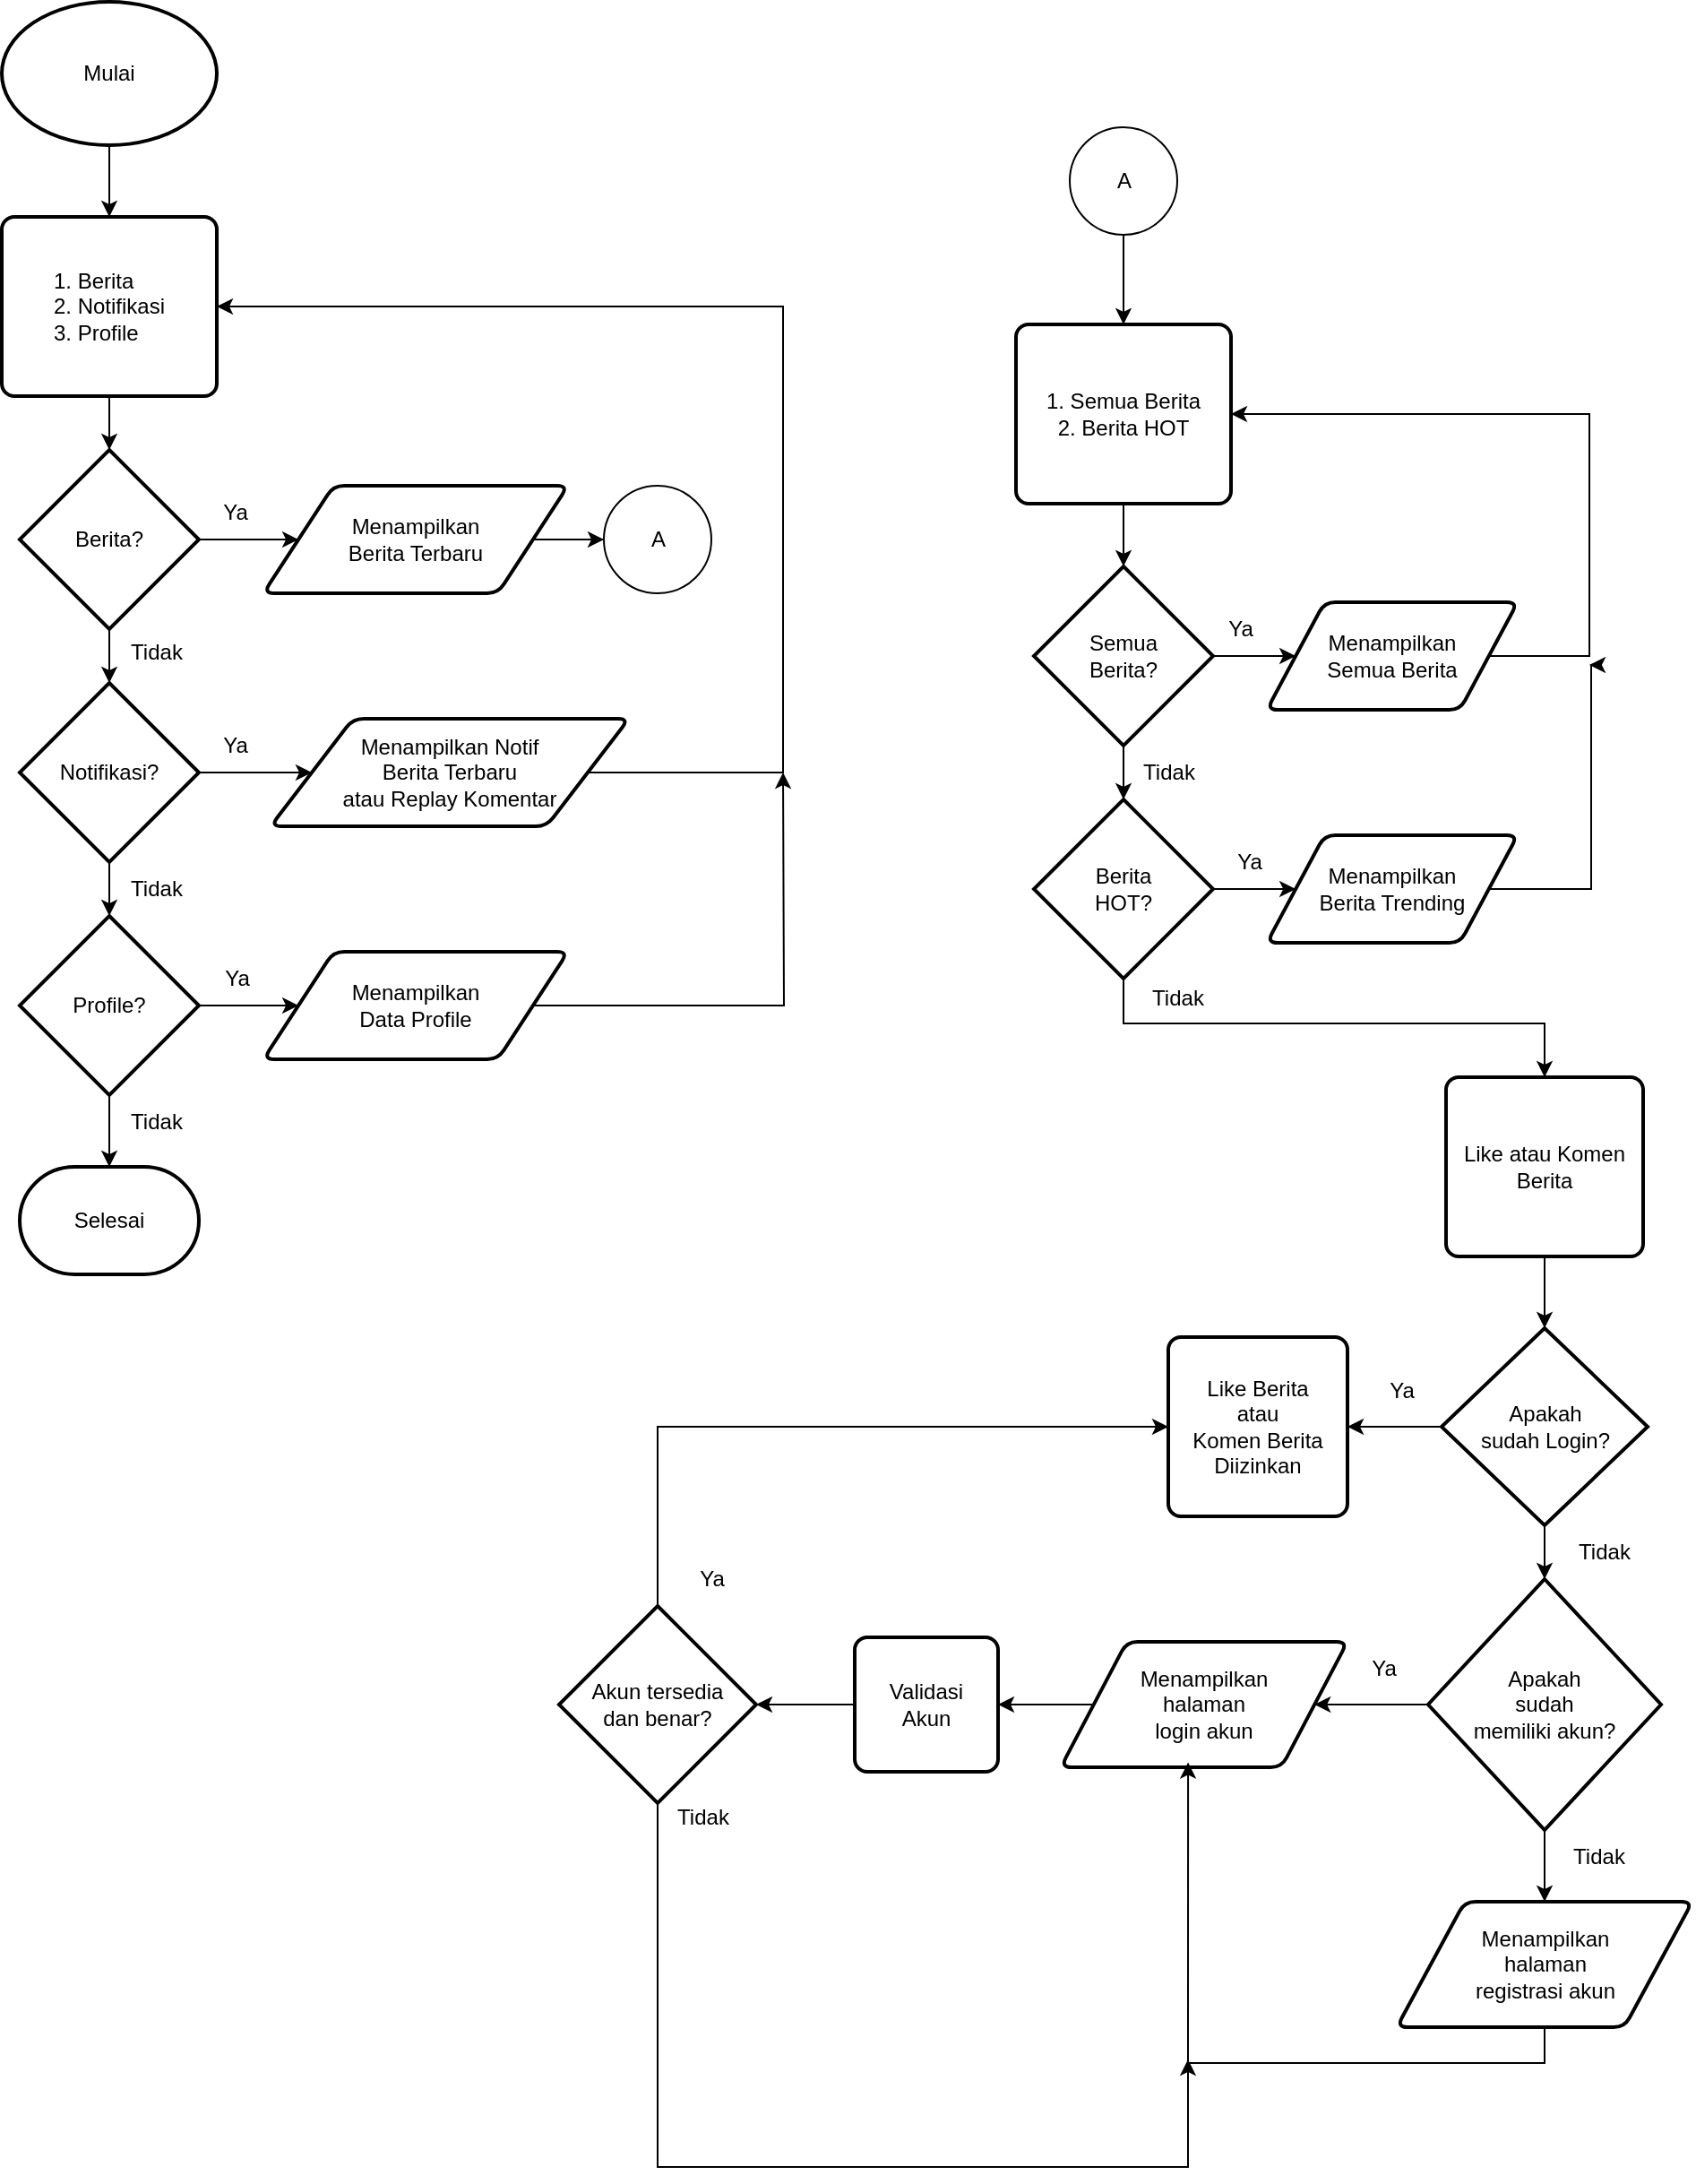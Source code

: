 <mxfile version="24.7.6">
  <diagram name="Page-1" id="mbFG9woGcZm7XtnYN0WP">
    <mxGraphModel dx="2333" dy="1358" grid="1" gridSize="10" guides="1" tooltips="1" connect="1" arrows="1" fold="1" page="1" pageScale="1" pageWidth="1169" pageHeight="1654" math="0" shadow="0">
      <root>
        <mxCell id="0" />
        <mxCell id="1" parent="0" />
        <mxCell id="64xS8vb8ie7VQ3jii2GB-22" value="" style="edgeStyle=orthogonalEdgeStyle;rounded=0;orthogonalLoop=1;jettySize=auto;html=1;" edge="1" parent="1" source="TwmY0cZ2itvJVAKErfoa-1" target="TwmY0cZ2itvJVAKErfoa-4">
          <mxGeometry relative="1" as="geometry" />
        </mxCell>
        <mxCell id="TwmY0cZ2itvJVAKErfoa-1" value="Mulai" style="strokeWidth=2;html=1;shape=mxgraph.flowchart.start_2;whiteSpace=wrap;" parent="1" vertex="1">
          <mxGeometry x="154" y="30" width="120" height="80" as="geometry" />
        </mxCell>
        <mxCell id="64xS8vb8ie7VQ3jii2GB-46" value="" style="edgeStyle=orthogonalEdgeStyle;rounded=0;orthogonalLoop=1;jettySize=auto;html=1;" edge="1" parent="1" source="TwmY0cZ2itvJVAKErfoa-2" target="64xS8vb8ie7VQ3jii2GB-45">
          <mxGeometry relative="1" as="geometry" />
        </mxCell>
        <mxCell id="TwmY0cZ2itvJVAKErfoa-2" value="Menampilkan&lt;div&gt;Berita Terbaru&lt;/div&gt;" style="shape=parallelogram;html=1;strokeWidth=2;perimeter=parallelogramPerimeter;whiteSpace=wrap;rounded=1;arcSize=12;size=0.23;" parent="1" vertex="1">
          <mxGeometry x="300" y="300" width="170" height="60" as="geometry" />
        </mxCell>
        <mxCell id="64xS8vb8ie7VQ3jii2GB-24" value="" style="edgeStyle=orthogonalEdgeStyle;rounded=0;orthogonalLoop=1;jettySize=auto;html=1;" edge="1" parent="1" source="TwmY0cZ2itvJVAKErfoa-4" target="64xS8vb8ie7VQ3jii2GB-23">
          <mxGeometry relative="1" as="geometry" />
        </mxCell>
        <mxCell id="TwmY0cZ2itvJVAKErfoa-4" value="&lt;div style=&quot;text-align: justify;&quot;&gt;1. Berita&lt;/div&gt;&lt;div style=&quot;text-align: justify;&quot;&gt;2. Notifikasi&lt;/div&gt;&lt;div style=&quot;text-align: justify;&quot;&gt;3. Profile&lt;/div&gt;" style="rounded=1;whiteSpace=wrap;html=1;absoluteArcSize=1;arcSize=14;strokeWidth=2;" parent="1" vertex="1">
          <mxGeometry x="154" y="150" width="120" height="100" as="geometry" />
        </mxCell>
        <mxCell id="64xS8vb8ie7VQ3jii2GB-10" value="" style="edgeStyle=orthogonalEdgeStyle;rounded=0;orthogonalLoop=1;jettySize=auto;html=1;" edge="1" parent="1" source="64xS8vb8ie7VQ3jii2GB-5" target="64xS8vb8ie7VQ3jii2GB-8">
          <mxGeometry relative="1" as="geometry" />
        </mxCell>
        <mxCell id="64xS8vb8ie7VQ3jii2GB-13" value="" style="edgeStyle=orthogonalEdgeStyle;rounded=0;orthogonalLoop=1;jettySize=auto;html=1;" edge="1" parent="1" source="64xS8vb8ie7VQ3jii2GB-5" target="64xS8vb8ie7VQ3jii2GB-12">
          <mxGeometry relative="1" as="geometry" />
        </mxCell>
        <mxCell id="64xS8vb8ie7VQ3jii2GB-5" value="Semua&lt;div&gt;Berita?&lt;/div&gt;" style="strokeWidth=2;html=1;shape=mxgraph.flowchart.decision;whiteSpace=wrap;" vertex="1" parent="1">
          <mxGeometry x="730" y="345" width="100" height="100" as="geometry" />
        </mxCell>
        <mxCell id="64xS8vb8ie7VQ3jii2GB-57" style="edgeStyle=orthogonalEdgeStyle;rounded=0;orthogonalLoop=1;jettySize=auto;html=1;exitX=1;exitY=0.5;exitDx=0;exitDy=0;entryX=1;entryY=0.5;entryDx=0;entryDy=0;" edge="1" parent="1" source="64xS8vb8ie7VQ3jii2GB-8" target="64xS8vb8ie7VQ3jii2GB-52">
          <mxGeometry relative="1" as="geometry">
            <Array as="points">
              <mxPoint x="1040" y="395" />
              <mxPoint x="1040" y="260" />
            </Array>
          </mxGeometry>
        </mxCell>
        <mxCell id="64xS8vb8ie7VQ3jii2GB-8" value="Menampilkan&lt;div&gt;Semua Berita&lt;/div&gt;" style="shape=parallelogram;html=1;strokeWidth=2;perimeter=parallelogramPerimeter;whiteSpace=wrap;rounded=1;arcSize=12;size=0.23;" vertex="1" parent="1">
          <mxGeometry x="860" y="365" width="140" height="60" as="geometry" />
        </mxCell>
        <mxCell id="64xS8vb8ie7VQ3jii2GB-11" value="Ya" style="text;html=1;align=center;verticalAlign=middle;resizable=0;points=[];autosize=1;strokeColor=none;fillColor=none;" vertex="1" parent="1">
          <mxGeometry x="825" y="365" width="40" height="30" as="geometry" />
        </mxCell>
        <mxCell id="64xS8vb8ie7VQ3jii2GB-16" value="" style="edgeStyle=orthogonalEdgeStyle;rounded=0;orthogonalLoop=1;jettySize=auto;html=1;" edge="1" parent="1" source="64xS8vb8ie7VQ3jii2GB-12" target="64xS8vb8ie7VQ3jii2GB-15">
          <mxGeometry relative="1" as="geometry" />
        </mxCell>
        <mxCell id="64xS8vb8ie7VQ3jii2GB-59" value="" style="edgeStyle=orthogonalEdgeStyle;rounded=0;orthogonalLoop=1;jettySize=auto;html=1;" edge="1" parent="1" source="64xS8vb8ie7VQ3jii2GB-12" target="64xS8vb8ie7VQ3jii2GB-58">
          <mxGeometry relative="1" as="geometry">
            <Array as="points">
              <mxPoint x="780" y="600" />
              <mxPoint x="1015" y="600" />
            </Array>
          </mxGeometry>
        </mxCell>
        <mxCell id="64xS8vb8ie7VQ3jii2GB-12" value="Berita&lt;div&gt;HOT?&lt;/div&gt;" style="strokeWidth=2;html=1;shape=mxgraph.flowchart.decision;whiteSpace=wrap;" vertex="1" parent="1">
          <mxGeometry x="730" y="475" width="100" height="100" as="geometry" />
        </mxCell>
        <mxCell id="64xS8vb8ie7VQ3jii2GB-14" value="Tidak" style="text;html=1;align=center;verticalAlign=middle;resizable=0;points=[];autosize=1;strokeColor=none;fillColor=none;" vertex="1" parent="1">
          <mxGeometry x="780" y="445" width="50" height="30" as="geometry" />
        </mxCell>
        <mxCell id="64xS8vb8ie7VQ3jii2GB-56" style="edgeStyle=orthogonalEdgeStyle;rounded=0;orthogonalLoop=1;jettySize=auto;html=1;exitX=1;exitY=0.5;exitDx=0;exitDy=0;" edge="1" parent="1" source="64xS8vb8ie7VQ3jii2GB-15">
          <mxGeometry relative="1" as="geometry">
            <mxPoint x="1040" y="400" as="targetPoint" />
            <Array as="points">
              <mxPoint x="1041" y="525" />
              <mxPoint x="1041" y="400" />
            </Array>
          </mxGeometry>
        </mxCell>
        <mxCell id="64xS8vb8ie7VQ3jii2GB-15" value="Menampilkan&lt;div&gt;Berita Trending&lt;/div&gt;" style="shape=parallelogram;html=1;strokeWidth=2;perimeter=parallelogramPerimeter;whiteSpace=wrap;rounded=1;arcSize=12;size=0.23;" vertex="1" parent="1">
          <mxGeometry x="860" y="495" width="140" height="60" as="geometry" />
        </mxCell>
        <mxCell id="64xS8vb8ie7VQ3jii2GB-17" value="Ya" style="text;html=1;align=center;verticalAlign=middle;resizable=0;points=[];autosize=1;strokeColor=none;fillColor=none;" vertex="1" parent="1">
          <mxGeometry x="830" y="495" width="40" height="30" as="geometry" />
        </mxCell>
        <mxCell id="64xS8vb8ie7VQ3jii2GB-25" value="" style="edgeStyle=orthogonalEdgeStyle;rounded=0;orthogonalLoop=1;jettySize=auto;html=1;" edge="1" parent="1" source="64xS8vb8ie7VQ3jii2GB-23" target="TwmY0cZ2itvJVAKErfoa-2">
          <mxGeometry relative="1" as="geometry" />
        </mxCell>
        <mxCell id="64xS8vb8ie7VQ3jii2GB-28" value="" style="edgeStyle=orthogonalEdgeStyle;rounded=0;orthogonalLoop=1;jettySize=auto;html=1;" edge="1" parent="1" source="64xS8vb8ie7VQ3jii2GB-23" target="64xS8vb8ie7VQ3jii2GB-27">
          <mxGeometry relative="1" as="geometry" />
        </mxCell>
        <mxCell id="64xS8vb8ie7VQ3jii2GB-23" value="Berita?" style="strokeWidth=2;html=1;shape=mxgraph.flowchart.decision;whiteSpace=wrap;" vertex="1" parent="1">
          <mxGeometry x="164" y="280" width="100" height="100" as="geometry" />
        </mxCell>
        <mxCell id="64xS8vb8ie7VQ3jii2GB-26" value="Ya" style="text;html=1;align=center;verticalAlign=middle;resizable=0;points=[];autosize=1;strokeColor=none;fillColor=none;" vertex="1" parent="1">
          <mxGeometry x="264" y="300" width="40" height="30" as="geometry" />
        </mxCell>
        <mxCell id="64xS8vb8ie7VQ3jii2GB-33" value="" style="edgeStyle=orthogonalEdgeStyle;rounded=0;orthogonalLoop=1;jettySize=auto;html=1;" edge="1" parent="1" source="64xS8vb8ie7VQ3jii2GB-27" target="64xS8vb8ie7VQ3jii2GB-32">
          <mxGeometry relative="1" as="geometry" />
        </mxCell>
        <mxCell id="64xS8vb8ie7VQ3jii2GB-36" value="" style="edgeStyle=orthogonalEdgeStyle;rounded=0;orthogonalLoop=1;jettySize=auto;html=1;" edge="1" parent="1" source="64xS8vb8ie7VQ3jii2GB-27" target="64xS8vb8ie7VQ3jii2GB-35">
          <mxGeometry relative="1" as="geometry" />
        </mxCell>
        <mxCell id="64xS8vb8ie7VQ3jii2GB-27" value="Notifikasi?" style="strokeWidth=2;html=1;shape=mxgraph.flowchart.decision;whiteSpace=wrap;" vertex="1" parent="1">
          <mxGeometry x="164" y="410" width="100" height="100" as="geometry" />
        </mxCell>
        <mxCell id="64xS8vb8ie7VQ3jii2GB-66" style="edgeStyle=orthogonalEdgeStyle;rounded=0;orthogonalLoop=1;jettySize=auto;html=1;exitX=1;exitY=0.5;exitDx=0;exitDy=0;entryX=1;entryY=0.5;entryDx=0;entryDy=0;" edge="1" parent="1" source="64xS8vb8ie7VQ3jii2GB-32" target="TwmY0cZ2itvJVAKErfoa-4">
          <mxGeometry relative="1" as="geometry">
            <mxPoint x="600" y="190" as="targetPoint" />
            <Array as="points">
              <mxPoint x="590" y="460" />
              <mxPoint x="590" y="200" />
            </Array>
          </mxGeometry>
        </mxCell>
        <mxCell id="64xS8vb8ie7VQ3jii2GB-32" value="Menampilkan Notif&lt;div&gt;Berita Terbaru&lt;/div&gt;&lt;div&gt;atau Replay Komentar&lt;/div&gt;" style="shape=parallelogram;html=1;strokeWidth=2;perimeter=parallelogramPerimeter;whiteSpace=wrap;rounded=1;arcSize=12;size=0.23;" vertex="1" parent="1">
          <mxGeometry x="304" y="430" width="200" height="60" as="geometry" />
        </mxCell>
        <mxCell id="64xS8vb8ie7VQ3jii2GB-34" value="Ya" style="text;html=1;align=center;verticalAlign=middle;resizable=0;points=[];autosize=1;strokeColor=none;fillColor=none;" vertex="1" parent="1">
          <mxGeometry x="264" y="430" width="40" height="30" as="geometry" />
        </mxCell>
        <mxCell id="64xS8vb8ie7VQ3jii2GB-40" value="" style="edgeStyle=orthogonalEdgeStyle;rounded=0;orthogonalLoop=1;jettySize=auto;html=1;" edge="1" parent="1" source="64xS8vb8ie7VQ3jii2GB-35" target="64xS8vb8ie7VQ3jii2GB-39">
          <mxGeometry relative="1" as="geometry" />
        </mxCell>
        <mxCell id="64xS8vb8ie7VQ3jii2GB-43" value="" style="edgeStyle=orthogonalEdgeStyle;rounded=0;orthogonalLoop=1;jettySize=auto;html=1;" edge="1" parent="1" source="64xS8vb8ie7VQ3jii2GB-35" target="64xS8vb8ie7VQ3jii2GB-42">
          <mxGeometry relative="1" as="geometry" />
        </mxCell>
        <mxCell id="64xS8vb8ie7VQ3jii2GB-35" value="Profile?" style="strokeWidth=2;html=1;shape=mxgraph.flowchart.decision;whiteSpace=wrap;" vertex="1" parent="1">
          <mxGeometry x="164" y="540" width="100" height="100" as="geometry" />
        </mxCell>
        <mxCell id="64xS8vb8ie7VQ3jii2GB-37" value="Tidak" style="text;html=1;align=center;verticalAlign=middle;resizable=0;points=[];autosize=1;strokeColor=none;fillColor=none;" vertex="1" parent="1">
          <mxGeometry x="215" y="378" width="50" height="30" as="geometry" />
        </mxCell>
        <mxCell id="64xS8vb8ie7VQ3jii2GB-38" value="Tidak" style="text;html=1;align=center;verticalAlign=middle;resizable=0;points=[];autosize=1;strokeColor=none;fillColor=none;" vertex="1" parent="1">
          <mxGeometry x="215" y="510" width="50" height="30" as="geometry" />
        </mxCell>
        <mxCell id="64xS8vb8ie7VQ3jii2GB-50" value="" style="edgeStyle=orthogonalEdgeStyle;rounded=0;orthogonalLoop=1;jettySize=auto;html=1;" edge="1" parent="1" source="64xS8vb8ie7VQ3jii2GB-39">
          <mxGeometry relative="1" as="geometry">
            <mxPoint x="590" y="460" as="targetPoint" />
          </mxGeometry>
        </mxCell>
        <mxCell id="64xS8vb8ie7VQ3jii2GB-39" value="Menampilkan&lt;div&gt;Data Profile&lt;/div&gt;" style="shape=parallelogram;html=1;strokeWidth=2;perimeter=parallelogramPerimeter;whiteSpace=wrap;rounded=1;arcSize=12;size=0.23;" vertex="1" parent="1">
          <mxGeometry x="300" y="560" width="170" height="60" as="geometry" />
        </mxCell>
        <mxCell id="64xS8vb8ie7VQ3jii2GB-41" value="Ya" style="text;html=1;align=center;verticalAlign=middle;resizable=0;points=[];autosize=1;strokeColor=none;fillColor=none;" vertex="1" parent="1">
          <mxGeometry x="265" y="560" width="40" height="30" as="geometry" />
        </mxCell>
        <mxCell id="64xS8vb8ie7VQ3jii2GB-42" value="Selesai" style="strokeWidth=2;html=1;shape=mxgraph.flowchart.terminator;whiteSpace=wrap;" vertex="1" parent="1">
          <mxGeometry x="164" y="680" width="100" height="60" as="geometry" />
        </mxCell>
        <mxCell id="64xS8vb8ie7VQ3jii2GB-44" value="Tidak" style="text;html=1;align=center;verticalAlign=middle;resizable=0;points=[];autosize=1;strokeColor=none;fillColor=none;" vertex="1" parent="1">
          <mxGeometry x="215" y="640" width="50" height="30" as="geometry" />
        </mxCell>
        <mxCell id="64xS8vb8ie7VQ3jii2GB-45" value="A" style="verticalLabelPosition=middle;verticalAlign=middle;html=1;shape=mxgraph.flowchart.on-page_reference;labelPosition=center;align=center;" vertex="1" parent="1">
          <mxGeometry x="490" y="300" width="60" height="60" as="geometry" />
        </mxCell>
        <mxCell id="64xS8vb8ie7VQ3jii2GB-54" value="" style="edgeStyle=orthogonalEdgeStyle;rounded=0;orthogonalLoop=1;jettySize=auto;html=1;" edge="1" parent="1" source="64xS8vb8ie7VQ3jii2GB-51" target="64xS8vb8ie7VQ3jii2GB-52">
          <mxGeometry relative="1" as="geometry" />
        </mxCell>
        <mxCell id="64xS8vb8ie7VQ3jii2GB-51" value="A" style="verticalLabelPosition=middle;verticalAlign=middle;html=1;shape=mxgraph.flowchart.on-page_reference;labelPosition=center;align=center;" vertex="1" parent="1">
          <mxGeometry x="750" y="100" width="60" height="60" as="geometry" />
        </mxCell>
        <mxCell id="64xS8vb8ie7VQ3jii2GB-55" value="" style="edgeStyle=orthogonalEdgeStyle;rounded=0;orthogonalLoop=1;jettySize=auto;html=1;" edge="1" parent="1" source="64xS8vb8ie7VQ3jii2GB-52" target="64xS8vb8ie7VQ3jii2GB-5">
          <mxGeometry relative="1" as="geometry" />
        </mxCell>
        <mxCell id="64xS8vb8ie7VQ3jii2GB-52" value="1. Semua Berita&lt;div&gt;2. Berita HOT&lt;/div&gt;" style="rounded=1;whiteSpace=wrap;html=1;absoluteArcSize=1;arcSize=14;strokeWidth=2;align=center;" vertex="1" parent="1">
          <mxGeometry x="720" y="210" width="120" height="100" as="geometry" />
        </mxCell>
        <mxCell id="64xS8vb8ie7VQ3jii2GB-86" value="" style="edgeStyle=orthogonalEdgeStyle;rounded=0;orthogonalLoop=1;jettySize=auto;html=1;" edge="1" parent="1" source="64xS8vb8ie7VQ3jii2GB-58" target="64xS8vb8ie7VQ3jii2GB-67">
          <mxGeometry relative="1" as="geometry" />
        </mxCell>
        <mxCell id="64xS8vb8ie7VQ3jii2GB-58" value="Like atau Komen&lt;div&gt;Berita&lt;/div&gt;" style="rounded=1;whiteSpace=wrap;html=1;absoluteArcSize=1;arcSize=14;strokeWidth=2;" vertex="1" parent="1">
          <mxGeometry x="960" y="630" width="110" height="100" as="geometry" />
        </mxCell>
        <mxCell id="64xS8vb8ie7VQ3jii2GB-60" value="Tidak" style="text;html=1;align=center;verticalAlign=middle;resizable=0;points=[];autosize=1;strokeColor=none;fillColor=none;" vertex="1" parent="1">
          <mxGeometry x="785" y="571" width="50" height="30" as="geometry" />
        </mxCell>
        <mxCell id="64xS8vb8ie7VQ3jii2GB-74" value="" style="edgeStyle=orthogonalEdgeStyle;rounded=0;orthogonalLoop=1;jettySize=auto;html=1;" edge="1" parent="1" source="64xS8vb8ie7VQ3jii2GB-67" target="64xS8vb8ie7VQ3jii2GB-73">
          <mxGeometry relative="1" as="geometry" />
        </mxCell>
        <mxCell id="64xS8vb8ie7VQ3jii2GB-87" value="" style="edgeStyle=orthogonalEdgeStyle;rounded=0;orthogonalLoop=1;jettySize=auto;html=1;" edge="1" parent="1" source="64xS8vb8ie7VQ3jii2GB-67" target="64xS8vb8ie7VQ3jii2GB-79">
          <mxGeometry relative="1" as="geometry" />
        </mxCell>
        <mxCell id="64xS8vb8ie7VQ3jii2GB-67" value="Apakah&lt;div&gt;sudah Login?&lt;/div&gt;" style="strokeWidth=2;html=1;shape=mxgraph.flowchart.decision;whiteSpace=wrap;" vertex="1" parent="1">
          <mxGeometry x="957.5" y="770" width="115" height="110" as="geometry" />
        </mxCell>
        <mxCell id="64xS8vb8ie7VQ3jii2GB-73" value="Like Berita&lt;div&gt;atau&lt;/div&gt;&lt;div&gt;Komen Berita&lt;/div&gt;&lt;div&gt;Diizinkan&lt;/div&gt;" style="rounded=1;whiteSpace=wrap;html=1;absoluteArcSize=1;arcSize=14;strokeWidth=2;" vertex="1" parent="1">
          <mxGeometry x="805" y="775" width="100" height="100" as="geometry" />
        </mxCell>
        <mxCell id="64xS8vb8ie7VQ3jii2GB-75" value="Ya" style="text;html=1;align=center;verticalAlign=middle;resizable=0;points=[];autosize=1;strokeColor=none;fillColor=none;" vertex="1" parent="1">
          <mxGeometry x="915" y="790" width="40" height="30" as="geometry" />
        </mxCell>
        <mxCell id="64xS8vb8ie7VQ3jii2GB-84" value="" style="edgeStyle=orthogonalEdgeStyle;rounded=0;orthogonalLoop=1;jettySize=auto;html=1;" edge="1" parent="1" source="64xS8vb8ie7VQ3jii2GB-79" target="64xS8vb8ie7VQ3jii2GB-83">
          <mxGeometry relative="1" as="geometry" />
        </mxCell>
        <mxCell id="64xS8vb8ie7VQ3jii2GB-90" value="" style="edgeStyle=orthogonalEdgeStyle;rounded=0;orthogonalLoop=1;jettySize=auto;html=1;" edge="1" parent="1" source="64xS8vb8ie7VQ3jii2GB-79" target="64xS8vb8ie7VQ3jii2GB-89">
          <mxGeometry relative="1" as="geometry" />
        </mxCell>
        <mxCell id="64xS8vb8ie7VQ3jii2GB-79" value="Apakah&lt;div&gt;sudah&lt;/div&gt;&lt;div&gt;memiliki akun?&lt;/div&gt;" style="strokeWidth=2;html=1;shape=mxgraph.flowchart.decision;whiteSpace=wrap;" vertex="1" parent="1">
          <mxGeometry x="950" y="910" width="130" height="140" as="geometry" />
        </mxCell>
        <mxCell id="64xS8vb8ie7VQ3jii2GB-83" value="Menampilkan&lt;div&gt;halaman&lt;/div&gt;&lt;div&gt;registrasi akun&lt;/div&gt;" style="shape=parallelogram;html=1;strokeWidth=2;perimeter=parallelogramPerimeter;whiteSpace=wrap;rounded=1;arcSize=12;size=0.23;" vertex="1" parent="1">
          <mxGeometry x="932.5" y="1090" width="165" height="70" as="geometry" />
        </mxCell>
        <mxCell id="64xS8vb8ie7VQ3jii2GB-85" value="Tidak" style="text;html=1;align=center;verticalAlign=middle;resizable=0;points=[];autosize=1;strokeColor=none;fillColor=none;" vertex="1" parent="1">
          <mxGeometry x="1020" y="1050" width="50" height="30" as="geometry" />
        </mxCell>
        <mxCell id="64xS8vb8ie7VQ3jii2GB-88" value="Tidak" style="text;html=1;align=center;verticalAlign=middle;resizable=0;points=[];autosize=1;strokeColor=none;fillColor=none;" vertex="1" parent="1">
          <mxGeometry x="1022.5" y="880" width="50" height="30" as="geometry" />
        </mxCell>
        <mxCell id="64xS8vb8ie7VQ3jii2GB-94" value="" style="edgeStyle=orthogonalEdgeStyle;rounded=0;orthogonalLoop=1;jettySize=auto;html=1;" edge="1" parent="1" source="64xS8vb8ie7VQ3jii2GB-89" target="64xS8vb8ie7VQ3jii2GB-93">
          <mxGeometry relative="1" as="geometry" />
        </mxCell>
        <mxCell id="64xS8vb8ie7VQ3jii2GB-89" value="Menampilkan&lt;div&gt;halaman&lt;/div&gt;&lt;div&gt;login akun&lt;/div&gt;" style="shape=parallelogram;html=1;strokeWidth=2;perimeter=parallelogramPerimeter;whiteSpace=wrap;rounded=1;arcSize=12;size=0.23;" vertex="1" parent="1">
          <mxGeometry x="745" y="945" width="160" height="70" as="geometry" />
        </mxCell>
        <mxCell id="64xS8vb8ie7VQ3jii2GB-91" value="Ya" style="text;html=1;align=center;verticalAlign=middle;resizable=0;points=[];autosize=1;strokeColor=none;fillColor=none;" vertex="1" parent="1">
          <mxGeometry x="905" y="945" width="40" height="30" as="geometry" />
        </mxCell>
        <mxCell id="64xS8vb8ie7VQ3jii2GB-92" style="edgeStyle=orthogonalEdgeStyle;rounded=0;orthogonalLoop=1;jettySize=auto;html=1;exitX=0.5;exitY=1;exitDx=0;exitDy=0;entryX=0.444;entryY=0.961;entryDx=0;entryDy=0;entryPerimeter=0;" edge="1" parent="1" source="64xS8vb8ie7VQ3jii2GB-83" target="64xS8vb8ie7VQ3jii2GB-89">
          <mxGeometry relative="1" as="geometry" />
        </mxCell>
        <mxCell id="64xS8vb8ie7VQ3jii2GB-97" value="" style="edgeStyle=orthogonalEdgeStyle;rounded=0;orthogonalLoop=1;jettySize=auto;html=1;" edge="1" parent="1" source="64xS8vb8ie7VQ3jii2GB-93" target="64xS8vb8ie7VQ3jii2GB-96">
          <mxGeometry relative="1" as="geometry" />
        </mxCell>
        <mxCell id="64xS8vb8ie7VQ3jii2GB-93" value="Validasi&lt;div&gt;Akun&lt;/div&gt;" style="rounded=1;whiteSpace=wrap;html=1;absoluteArcSize=1;arcSize=14;strokeWidth=2;" vertex="1" parent="1">
          <mxGeometry x="630" y="942.5" width="80" height="75" as="geometry" />
        </mxCell>
        <mxCell id="64xS8vb8ie7VQ3jii2GB-98" style="edgeStyle=orthogonalEdgeStyle;rounded=0;orthogonalLoop=1;jettySize=auto;html=1;exitX=0.5;exitY=0;exitDx=0;exitDy=0;exitPerimeter=0;entryX=0;entryY=0.5;entryDx=0;entryDy=0;" edge="1" parent="1" source="64xS8vb8ie7VQ3jii2GB-96" target="64xS8vb8ie7VQ3jii2GB-73">
          <mxGeometry relative="1" as="geometry" />
        </mxCell>
        <mxCell id="64xS8vb8ie7VQ3jii2GB-100" style="edgeStyle=orthogonalEdgeStyle;rounded=0;orthogonalLoop=1;jettySize=auto;html=1;exitX=0.5;exitY=1;exitDx=0;exitDy=0;exitPerimeter=0;" edge="1" parent="1" source="64xS8vb8ie7VQ3jii2GB-96">
          <mxGeometry relative="1" as="geometry">
            <mxPoint x="816" y="1178" as="targetPoint" />
            <mxPoint x="531" y="1033" as="sourcePoint" />
            <Array as="points">
              <mxPoint x="520" y="1238" />
              <mxPoint x="816" y="1238" />
            </Array>
          </mxGeometry>
        </mxCell>
        <mxCell id="64xS8vb8ie7VQ3jii2GB-96" value="Akun tersedia&lt;div&gt;dan benar?&lt;/div&gt;" style="strokeWidth=2;html=1;shape=mxgraph.flowchart.decision;whiteSpace=wrap;" vertex="1" parent="1">
          <mxGeometry x="465" y="925" width="110" height="110" as="geometry" />
        </mxCell>
        <mxCell id="64xS8vb8ie7VQ3jii2GB-99" value="Ya" style="text;html=1;align=center;verticalAlign=middle;resizable=0;points=[];autosize=1;strokeColor=none;fillColor=none;" vertex="1" parent="1">
          <mxGeometry x="530" y="895" width="40" height="30" as="geometry" />
        </mxCell>
        <mxCell id="64xS8vb8ie7VQ3jii2GB-101" value="Tidak" style="text;html=1;align=center;verticalAlign=middle;resizable=0;points=[];autosize=1;strokeColor=none;fillColor=none;" vertex="1" parent="1">
          <mxGeometry x="520" y="1028" width="50" height="30" as="geometry" />
        </mxCell>
      </root>
    </mxGraphModel>
  </diagram>
</mxfile>
